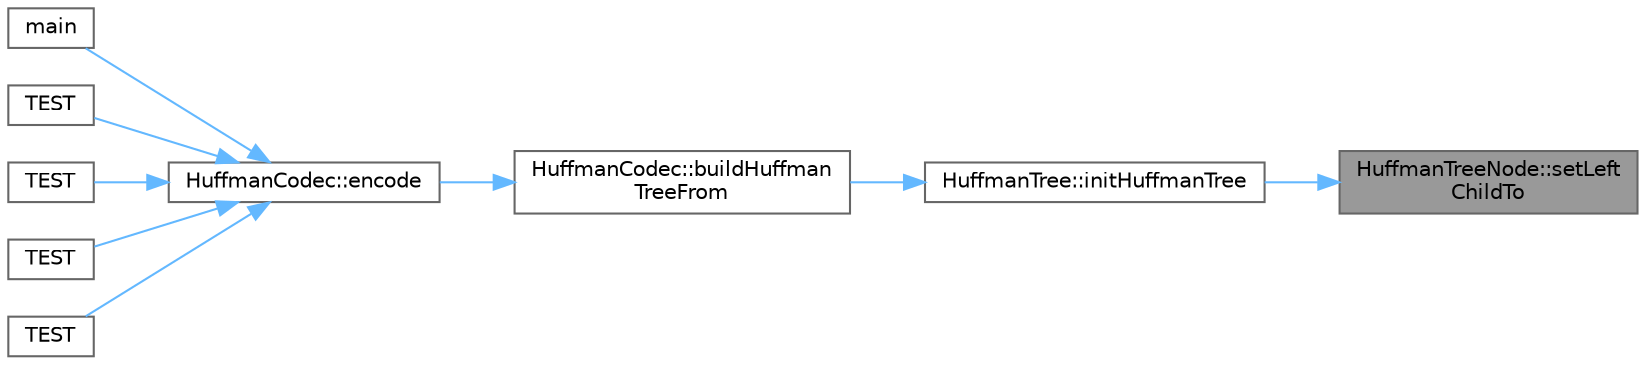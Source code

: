 digraph "HuffmanTreeNode::setLeftChildTo"
{
 // LATEX_PDF_SIZE
  bgcolor="transparent";
  edge [fontname=Helvetica,fontsize=10,labelfontname=Helvetica,labelfontsize=10];
  node [fontname=Helvetica,fontsize=10,shape=box,height=0.2,width=0.4];
  rankdir="RL";
  Node1 [id="Node000001",label="HuffmanTreeNode::setLeft\lChildTo",height=0.2,width=0.4,color="gray40", fillcolor="grey60", style="filled", fontcolor="black",tooltip=" "];
  Node1 -> Node2 [id="edge1_Node000001_Node000002",dir="back",color="steelblue1",style="solid",tooltip=" "];
  Node2 [id="Node000002",label="HuffmanTree::initHuffmanTree",height=0.2,width=0.4,color="grey40", fillcolor="white", style="filled",URL="$class_huffman_tree.html#ade345f1018c1b3c08adb50cd418875c3",tooltip=" "];
  Node2 -> Node3 [id="edge2_Node000002_Node000003",dir="back",color="steelblue1",style="solid",tooltip=" "];
  Node3 [id="Node000003",label="HuffmanCodec::buildHuffman\lTreeFrom",height=0.2,width=0.4,color="grey40", fillcolor="white", style="filled",URL="$class_huffman_codec.html#aa3a11ba60da639cc405e4e98ec7ca847",tooltip=" "];
  Node3 -> Node4 [id="edge3_Node000003_Node000004",dir="back",color="steelblue1",style="solid",tooltip=" "];
  Node4 [id="Node000004",label="HuffmanCodec::encode",height=0.2,width=0.4,color="grey40", fillcolor="white", style="filled",URL="$class_huffman_codec.html#a569b38746d976dab1e522dc82aa9911f",tooltip="将字符串编码压缩，该函数返回编码压缩后的字符串和字符映射表，供用户使用"];
  Node4 -> Node5 [id="edge4_Node000004_Node000005",dir="back",color="steelblue1",style="solid",tooltip=" "];
  Node5 [id="Node000005",label="main",height=0.2,width=0.4,color="grey40", fillcolor="white", style="filled",URL="$main_8cpp.html#ae66f6b31b5ad750f1fe042a706a4e3d4",tooltip="程序入口点"];
  Node4 -> Node6 [id="edge5_Node000004_Node000006",dir="back",color="steelblue1",style="solid",tooltip=" "];
  Node6 [id="Node000006",label="TEST",height=0.2,width=0.4,color="grey40", fillcolor="white", style="filled",URL="$_huffman_codec_test_8cpp.html#a3354876c0371025520cfabedcada458a",tooltip=" "];
  Node4 -> Node7 [id="edge6_Node000004_Node000007",dir="back",color="steelblue1",style="solid",tooltip=" "];
  Node7 [id="Node000007",label="TEST",height=0.2,width=0.4,color="grey40", fillcolor="white", style="filled",URL="$_huffman_codec_test_8cpp.html#a3fecbe51d21867ea3264c70c3fba5e03",tooltip=" "];
  Node4 -> Node8 [id="edge7_Node000004_Node000008",dir="back",color="steelblue1",style="solid",tooltip=" "];
  Node8 [id="Node000008",label="TEST",height=0.2,width=0.4,color="grey40", fillcolor="white", style="filled",URL="$_huffman_codec_test_8cpp.html#a5e9837103c90f48dce56e2b07b754fcd",tooltip=" "];
  Node4 -> Node9 [id="edge8_Node000004_Node000009",dir="back",color="steelblue1",style="solid",tooltip=" "];
  Node9 [id="Node000009",label="TEST",height=0.2,width=0.4,color="grey40", fillcolor="white", style="filled",URL="$_huffman_codec_test_8cpp.html#a40def9cae1afc958a3be900ef4569651",tooltip=" "];
}

